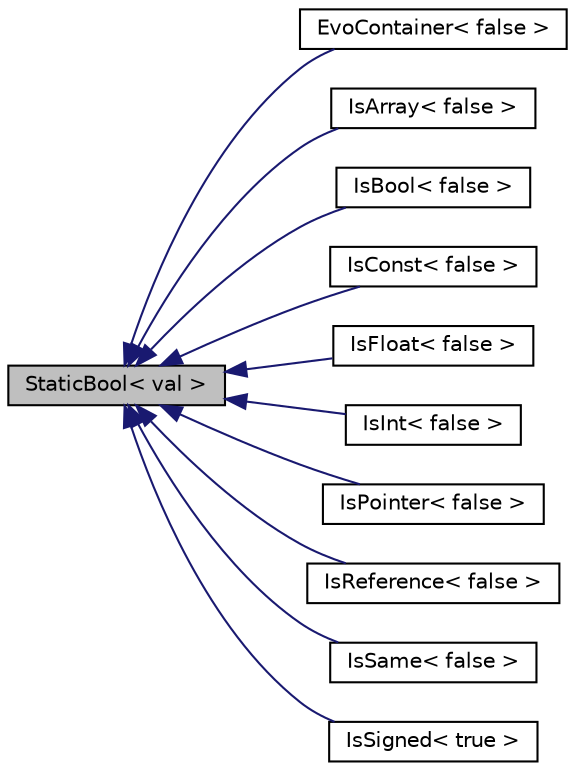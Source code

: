 digraph "StaticBool&lt; val &gt;"
{
  edge [fontname="Helvetica",fontsize="10",labelfontname="Helvetica",labelfontsize="10"];
  node [fontname="Helvetica",fontsize="10",shape=record];
  rankdir="LR";
  Node1 [label="StaticBool\< val \>",height=0.2,width=0.4,color="black", fillcolor="grey75", style="filled", fontcolor="black"];
  Node1 -> Node2 [dir="back",color="midnightblue",fontsize="10",style="solid",fontname="Helvetica"];
  Node2 [label="EvoContainer\< false \>",height=0.2,width=0.4,color="black", fillcolor="white", style="filled",URL="$structevo_1_1_evo_container.html",tooltip="Trait to identify Evo container types. "];
  Node1 -> Node3 [dir="back",color="midnightblue",fontsize="10",style="solid",fontname="Helvetica"];
  Node3 [label="IsArray\< false \>",height=0.2,width=0.4,color="black", fillcolor="white", style="filled",URL="$structevo_1_1_is_array.html",tooltip="Check if type is an array. "];
  Node1 -> Node4 [dir="back",color="midnightblue",fontsize="10",style="solid",fontname="Helvetica"];
  Node4 [label="IsBool\< false \>",height=0.2,width=0.4,color="black", fillcolor="white", style="filled",URL="$structevo_1_1_is_bool.html",tooltip="Check if type is a boolean (true/false) type. "];
  Node1 -> Node5 [dir="back",color="midnightblue",fontsize="10",style="solid",fontname="Helvetica"];
  Node5 [label="IsConst\< false \>",height=0.2,width=0.4,color="black", fillcolor="white", style="filled",URL="$structevo_1_1_is_const.html",tooltip="Check if type is const. "];
  Node1 -> Node6 [dir="back",color="midnightblue",fontsize="10",style="solid",fontname="Helvetica"];
  Node6 [label="IsFloat\< false \>",height=0.2,width=0.4,color="black", fillcolor="white", style="filled",URL="$structevo_1_1_is_float.html",tooltip="Check if type is a floating point type. "];
  Node1 -> Node7 [dir="back",color="midnightblue",fontsize="10",style="solid",fontname="Helvetica"];
  Node7 [label="IsInt\< false \>",height=0.2,width=0.4,color="black", fillcolor="white", style="filled",URL="$structevo_1_1_is_int.html",tooltip="Check if type is an integer (whole number) type. "];
  Node1 -> Node8 [dir="back",color="midnightblue",fontsize="10",style="solid",fontname="Helvetica"];
  Node8 [label="IsPointer\< false \>",height=0.2,width=0.4,color="black", fillcolor="white", style="filled",URL="$structevo_1_1_is_pointer.html",tooltip="Check if type is a pointer. "];
  Node1 -> Node9 [dir="back",color="midnightblue",fontsize="10",style="solid",fontname="Helvetica"];
  Node9 [label="IsReference\< false \>",height=0.2,width=0.4,color="black", fillcolor="white", style="filled",URL="$structevo_1_1_is_reference.html",tooltip="Check if type is a reference. "];
  Node1 -> Node10 [dir="back",color="midnightblue",fontsize="10",style="solid",fontname="Helvetica"];
  Node10 [label="IsSame\< false \>",height=0.2,width=0.4,color="black", fillcolor="white", style="filled",URL="$structevo_1_1_is_same.html",tooltip="Check if types are exactly the same. "];
  Node1 -> Node11 [dir="back",color="midnightblue",fontsize="10",style="solid",fontname="Helvetica"];
  Node11 [label="IsSigned\< true \>",height=0.2,width=0.4,color="black", fillcolor="white", style="filled",URL="$structevo_1_1_is_signed.html",tooltip="Check if integer type is unsigned. "];
}
